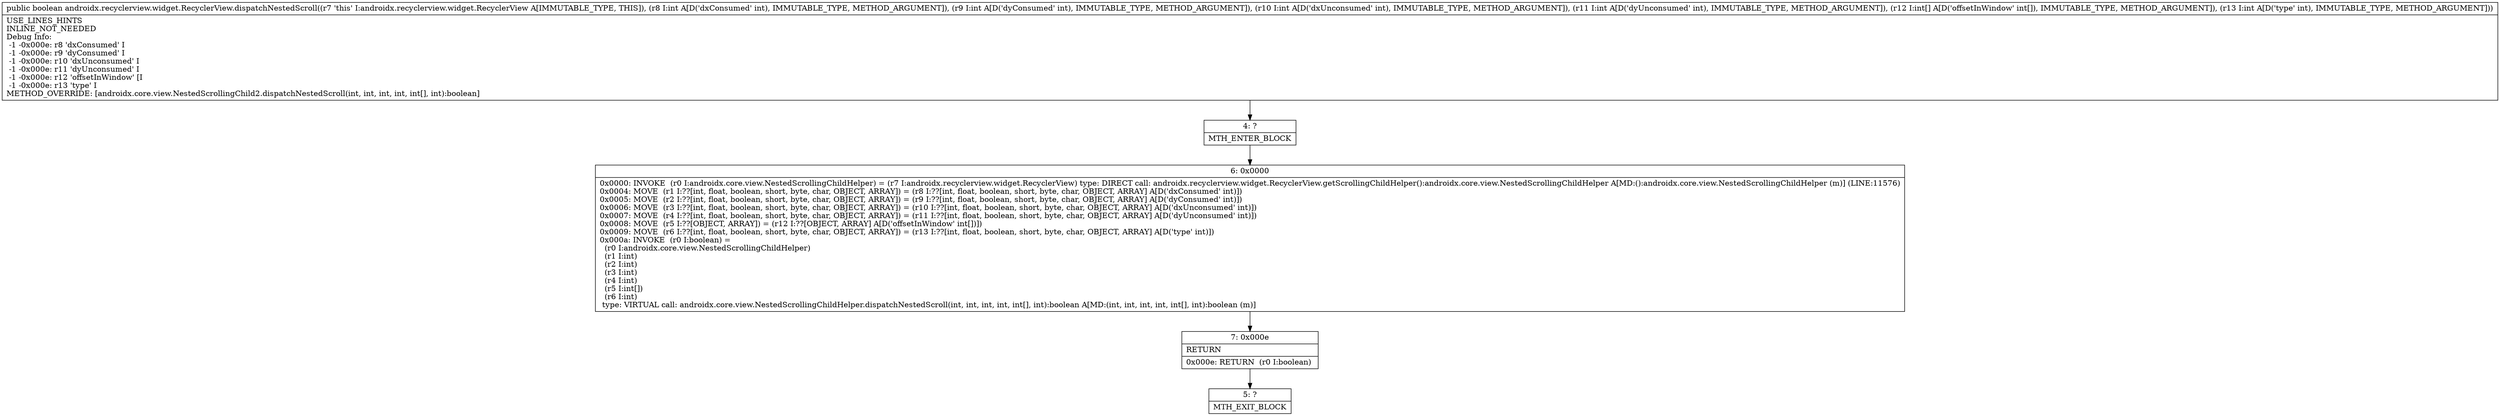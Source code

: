 digraph "CFG forandroidx.recyclerview.widget.RecyclerView.dispatchNestedScroll(IIII[II)Z" {
Node_4 [shape=record,label="{4\:\ ?|MTH_ENTER_BLOCK\l}"];
Node_6 [shape=record,label="{6\:\ 0x0000|0x0000: INVOKE  (r0 I:androidx.core.view.NestedScrollingChildHelper) = (r7 I:androidx.recyclerview.widget.RecyclerView) type: DIRECT call: androidx.recyclerview.widget.RecyclerView.getScrollingChildHelper():androidx.core.view.NestedScrollingChildHelper A[MD:():androidx.core.view.NestedScrollingChildHelper (m)] (LINE:11576)\l0x0004: MOVE  (r1 I:??[int, float, boolean, short, byte, char, OBJECT, ARRAY]) = (r8 I:??[int, float, boolean, short, byte, char, OBJECT, ARRAY] A[D('dxConsumed' int)]) \l0x0005: MOVE  (r2 I:??[int, float, boolean, short, byte, char, OBJECT, ARRAY]) = (r9 I:??[int, float, boolean, short, byte, char, OBJECT, ARRAY] A[D('dyConsumed' int)]) \l0x0006: MOVE  (r3 I:??[int, float, boolean, short, byte, char, OBJECT, ARRAY]) = (r10 I:??[int, float, boolean, short, byte, char, OBJECT, ARRAY] A[D('dxUnconsumed' int)]) \l0x0007: MOVE  (r4 I:??[int, float, boolean, short, byte, char, OBJECT, ARRAY]) = (r11 I:??[int, float, boolean, short, byte, char, OBJECT, ARRAY] A[D('dyUnconsumed' int)]) \l0x0008: MOVE  (r5 I:??[OBJECT, ARRAY]) = (r12 I:??[OBJECT, ARRAY] A[D('offsetInWindow' int[])]) \l0x0009: MOVE  (r6 I:??[int, float, boolean, short, byte, char, OBJECT, ARRAY]) = (r13 I:??[int, float, boolean, short, byte, char, OBJECT, ARRAY] A[D('type' int)]) \l0x000a: INVOKE  (r0 I:boolean) = \l  (r0 I:androidx.core.view.NestedScrollingChildHelper)\l  (r1 I:int)\l  (r2 I:int)\l  (r3 I:int)\l  (r4 I:int)\l  (r5 I:int[])\l  (r6 I:int)\l type: VIRTUAL call: androidx.core.view.NestedScrollingChildHelper.dispatchNestedScroll(int, int, int, int, int[], int):boolean A[MD:(int, int, int, int, int[], int):boolean (m)]\l}"];
Node_7 [shape=record,label="{7\:\ 0x000e|RETURN\l|0x000e: RETURN  (r0 I:boolean) \l}"];
Node_5 [shape=record,label="{5\:\ ?|MTH_EXIT_BLOCK\l}"];
MethodNode[shape=record,label="{public boolean androidx.recyclerview.widget.RecyclerView.dispatchNestedScroll((r7 'this' I:androidx.recyclerview.widget.RecyclerView A[IMMUTABLE_TYPE, THIS]), (r8 I:int A[D('dxConsumed' int), IMMUTABLE_TYPE, METHOD_ARGUMENT]), (r9 I:int A[D('dyConsumed' int), IMMUTABLE_TYPE, METHOD_ARGUMENT]), (r10 I:int A[D('dxUnconsumed' int), IMMUTABLE_TYPE, METHOD_ARGUMENT]), (r11 I:int A[D('dyUnconsumed' int), IMMUTABLE_TYPE, METHOD_ARGUMENT]), (r12 I:int[] A[D('offsetInWindow' int[]), IMMUTABLE_TYPE, METHOD_ARGUMENT]), (r13 I:int A[D('type' int), IMMUTABLE_TYPE, METHOD_ARGUMENT]))  | USE_LINES_HINTS\lINLINE_NOT_NEEDED\lDebug Info:\l  \-1 \-0x000e: r8 'dxConsumed' I\l  \-1 \-0x000e: r9 'dyConsumed' I\l  \-1 \-0x000e: r10 'dxUnconsumed' I\l  \-1 \-0x000e: r11 'dyUnconsumed' I\l  \-1 \-0x000e: r12 'offsetInWindow' [I\l  \-1 \-0x000e: r13 'type' I\lMETHOD_OVERRIDE: [androidx.core.view.NestedScrollingChild2.dispatchNestedScroll(int, int, int, int, int[], int):boolean]\l}"];
MethodNode -> Node_4;Node_4 -> Node_6;
Node_6 -> Node_7;
Node_7 -> Node_5;
}

